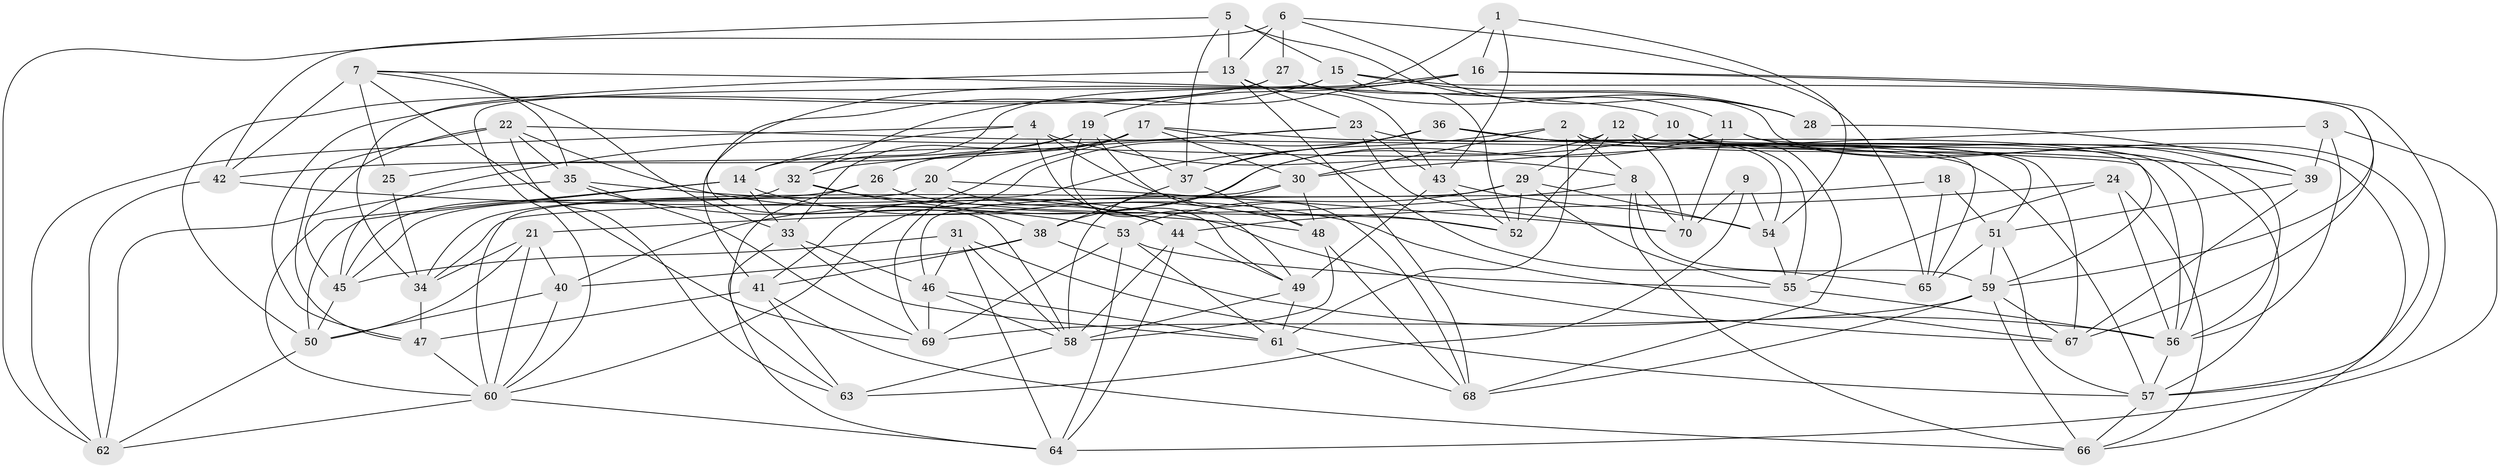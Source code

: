 // original degree distribution, {4: 1.0}
// Generated by graph-tools (version 1.1) at 2025/26/03/09/25 03:26:56]
// undirected, 70 vertices, 199 edges
graph export_dot {
graph [start="1"]
  node [color=gray90,style=filled];
  1;
  2;
  3;
  4;
  5;
  6;
  7;
  8;
  9;
  10;
  11;
  12;
  13;
  14;
  15;
  16;
  17;
  18;
  19;
  20;
  21;
  22;
  23;
  24;
  25;
  26;
  27;
  28;
  29;
  30;
  31;
  32;
  33;
  34;
  35;
  36;
  37;
  38;
  39;
  40;
  41;
  42;
  43;
  44;
  45;
  46;
  47;
  48;
  49;
  50;
  51;
  52;
  53;
  54;
  55;
  56;
  57;
  58;
  59;
  60;
  61;
  62;
  63;
  64;
  65;
  66;
  67;
  68;
  69;
  70;
  1 -- 16 [weight=1.0];
  1 -- 32 [weight=1.0];
  1 -- 43 [weight=1.0];
  1 -- 54 [weight=1.0];
  2 -- 8 [weight=1.0];
  2 -- 30 [weight=1.0];
  2 -- 37 [weight=1.0];
  2 -- 57 [weight=1.0];
  2 -- 61 [weight=1.0];
  2 -- 65 [weight=1.0];
  3 -- 30 [weight=1.0];
  3 -- 39 [weight=1.0];
  3 -- 56 [weight=1.0];
  3 -- 64 [weight=1.0];
  4 -- 8 [weight=1.0];
  4 -- 14 [weight=1.0];
  4 -- 20 [weight=1.0];
  4 -- 49 [weight=1.0];
  4 -- 52 [weight=1.0];
  4 -- 62 [weight=1.0];
  5 -- 11 [weight=2.0];
  5 -- 13 [weight=1.0];
  5 -- 15 [weight=1.0];
  5 -- 37 [weight=1.0];
  5 -- 62 [weight=1.0];
  6 -- 13 [weight=1.0];
  6 -- 27 [weight=2.0];
  6 -- 28 [weight=1.0];
  6 -- 42 [weight=1.0];
  6 -- 65 [weight=1.0];
  7 -- 10 [weight=1.0];
  7 -- 25 [weight=2.0];
  7 -- 33 [weight=1.0];
  7 -- 35 [weight=1.0];
  7 -- 42 [weight=2.0];
  7 -- 69 [weight=1.0];
  8 -- 21 [weight=1.0];
  8 -- 59 [weight=1.0];
  8 -- 66 [weight=1.0];
  8 -- 70 [weight=1.0];
  9 -- 54 [weight=1.0];
  9 -- 63 [weight=2.0];
  9 -- 70 [weight=1.0];
  10 -- 14 [weight=1.0];
  10 -- 56 [weight=2.0];
  10 -- 59 [weight=1.0];
  10 -- 68 [weight=1.0];
  11 -- 39 [weight=1.0];
  11 -- 40 [weight=1.0];
  11 -- 57 [weight=1.0];
  11 -- 70 [weight=1.0];
  12 -- 29 [weight=1.0];
  12 -- 38 [weight=1.0];
  12 -- 51 [weight=1.0];
  12 -- 52 [weight=1.0];
  12 -- 67 [weight=1.0];
  12 -- 70 [weight=1.0];
  13 -- 23 [weight=1.0];
  13 -- 34 [weight=1.0];
  13 -- 43 [weight=1.0];
  13 -- 68 [weight=1.0];
  14 -- 33 [weight=1.0];
  14 -- 48 [weight=1.0];
  14 -- 50 [weight=1.0];
  14 -- 60 [weight=1.0];
  15 -- 28 [weight=1.0];
  15 -- 52 [weight=1.0];
  15 -- 58 [weight=1.0];
  15 -- 60 [weight=1.0];
  15 -- 67 [weight=1.0];
  16 -- 19 [weight=1.0];
  16 -- 32 [weight=1.0];
  16 -- 41 [weight=1.0];
  16 -- 57 [weight=1.0];
  16 -- 59 [weight=1.0];
  17 -- 26 [weight=1.0];
  17 -- 30 [weight=1.0];
  17 -- 41 [weight=1.0];
  17 -- 42 [weight=1.0];
  17 -- 57 [weight=1.0];
  17 -- 65 [weight=1.0];
  18 -- 34 [weight=1.0];
  18 -- 51 [weight=1.0];
  18 -- 65 [weight=2.0];
  19 -- 25 [weight=1.0];
  19 -- 33 [weight=1.0];
  19 -- 37 [weight=1.0];
  19 -- 49 [weight=1.0];
  19 -- 68 [weight=1.0];
  20 -- 44 [weight=1.0];
  20 -- 60 [weight=1.0];
  20 -- 70 [weight=1.0];
  21 -- 34 [weight=1.0];
  21 -- 40 [weight=2.0];
  21 -- 50 [weight=1.0];
  21 -- 60 [weight=1.0];
  22 -- 35 [weight=1.0];
  22 -- 44 [weight=1.0];
  22 -- 45 [weight=1.0];
  22 -- 47 [weight=1.0];
  22 -- 56 [weight=1.0];
  22 -- 63 [weight=1.0];
  23 -- 32 [weight=1.0];
  23 -- 43 [weight=1.0];
  23 -- 45 [weight=1.0];
  23 -- 56 [weight=1.0];
  23 -- 70 [weight=1.0];
  24 -- 44 [weight=1.0];
  24 -- 55 [weight=1.0];
  24 -- 56 [weight=1.0];
  24 -- 66 [weight=1.0];
  25 -- 34 [weight=1.0];
  26 -- 45 [weight=1.0];
  26 -- 52 [weight=1.0];
  26 -- 63 [weight=1.0];
  27 -- 28 [weight=1.0];
  27 -- 47 [weight=1.0];
  27 -- 50 [weight=1.0];
  27 -- 66 [weight=1.0];
  28 -- 39 [weight=1.0];
  29 -- 34 [weight=1.0];
  29 -- 52 [weight=1.0];
  29 -- 53 [weight=1.0];
  29 -- 54 [weight=1.0];
  29 -- 55 [weight=1.0];
  30 -- 46 [weight=1.0];
  30 -- 48 [weight=1.0];
  30 -- 58 [weight=1.0];
  31 -- 45 [weight=1.0];
  31 -- 46 [weight=1.0];
  31 -- 57 [weight=2.0];
  31 -- 58 [weight=1.0];
  31 -- 64 [weight=1.0];
  32 -- 38 [weight=1.0];
  32 -- 45 [weight=1.0];
  32 -- 67 [weight=1.0];
  33 -- 46 [weight=1.0];
  33 -- 61 [weight=1.0];
  33 -- 64 [weight=1.0];
  34 -- 47 [weight=1.0];
  35 -- 53 [weight=1.0];
  35 -- 62 [weight=1.0];
  35 -- 67 [weight=1.0];
  35 -- 69 [weight=1.0];
  36 -- 37 [weight=1.0];
  36 -- 39 [weight=1.0];
  36 -- 54 [weight=1.0];
  36 -- 55 [weight=1.0];
  36 -- 60 [weight=1.0];
  36 -- 69 [weight=1.0];
  37 -- 38 [weight=1.0];
  37 -- 48 [weight=1.0];
  38 -- 40 [weight=1.0];
  38 -- 41 [weight=1.0];
  38 -- 56 [weight=1.0];
  39 -- 51 [weight=1.0];
  39 -- 67 [weight=1.0];
  40 -- 50 [weight=1.0];
  40 -- 60 [weight=1.0];
  41 -- 47 [weight=1.0];
  41 -- 63 [weight=1.0];
  41 -- 66 [weight=1.0];
  42 -- 48 [weight=1.0];
  42 -- 62 [weight=1.0];
  43 -- 49 [weight=1.0];
  43 -- 52 [weight=1.0];
  43 -- 54 [weight=1.0];
  44 -- 49 [weight=1.0];
  44 -- 58 [weight=1.0];
  44 -- 64 [weight=1.0];
  45 -- 50 [weight=1.0];
  46 -- 58 [weight=1.0];
  46 -- 61 [weight=1.0];
  46 -- 69 [weight=1.0];
  47 -- 60 [weight=2.0];
  48 -- 58 [weight=1.0];
  48 -- 68 [weight=1.0];
  49 -- 58 [weight=1.0];
  49 -- 61 [weight=1.0];
  50 -- 62 [weight=1.0];
  51 -- 57 [weight=1.0];
  51 -- 59 [weight=1.0];
  51 -- 65 [weight=1.0];
  53 -- 55 [weight=1.0];
  53 -- 61 [weight=1.0];
  53 -- 64 [weight=1.0];
  53 -- 69 [weight=1.0];
  54 -- 55 [weight=1.0];
  55 -- 56 [weight=1.0];
  56 -- 57 [weight=2.0];
  57 -- 66 [weight=1.0];
  58 -- 63 [weight=1.0];
  59 -- 66 [weight=1.0];
  59 -- 67 [weight=1.0];
  59 -- 68 [weight=1.0];
  59 -- 69 [weight=1.0];
  60 -- 62 [weight=1.0];
  60 -- 64 [weight=1.0];
  61 -- 68 [weight=1.0];
}

